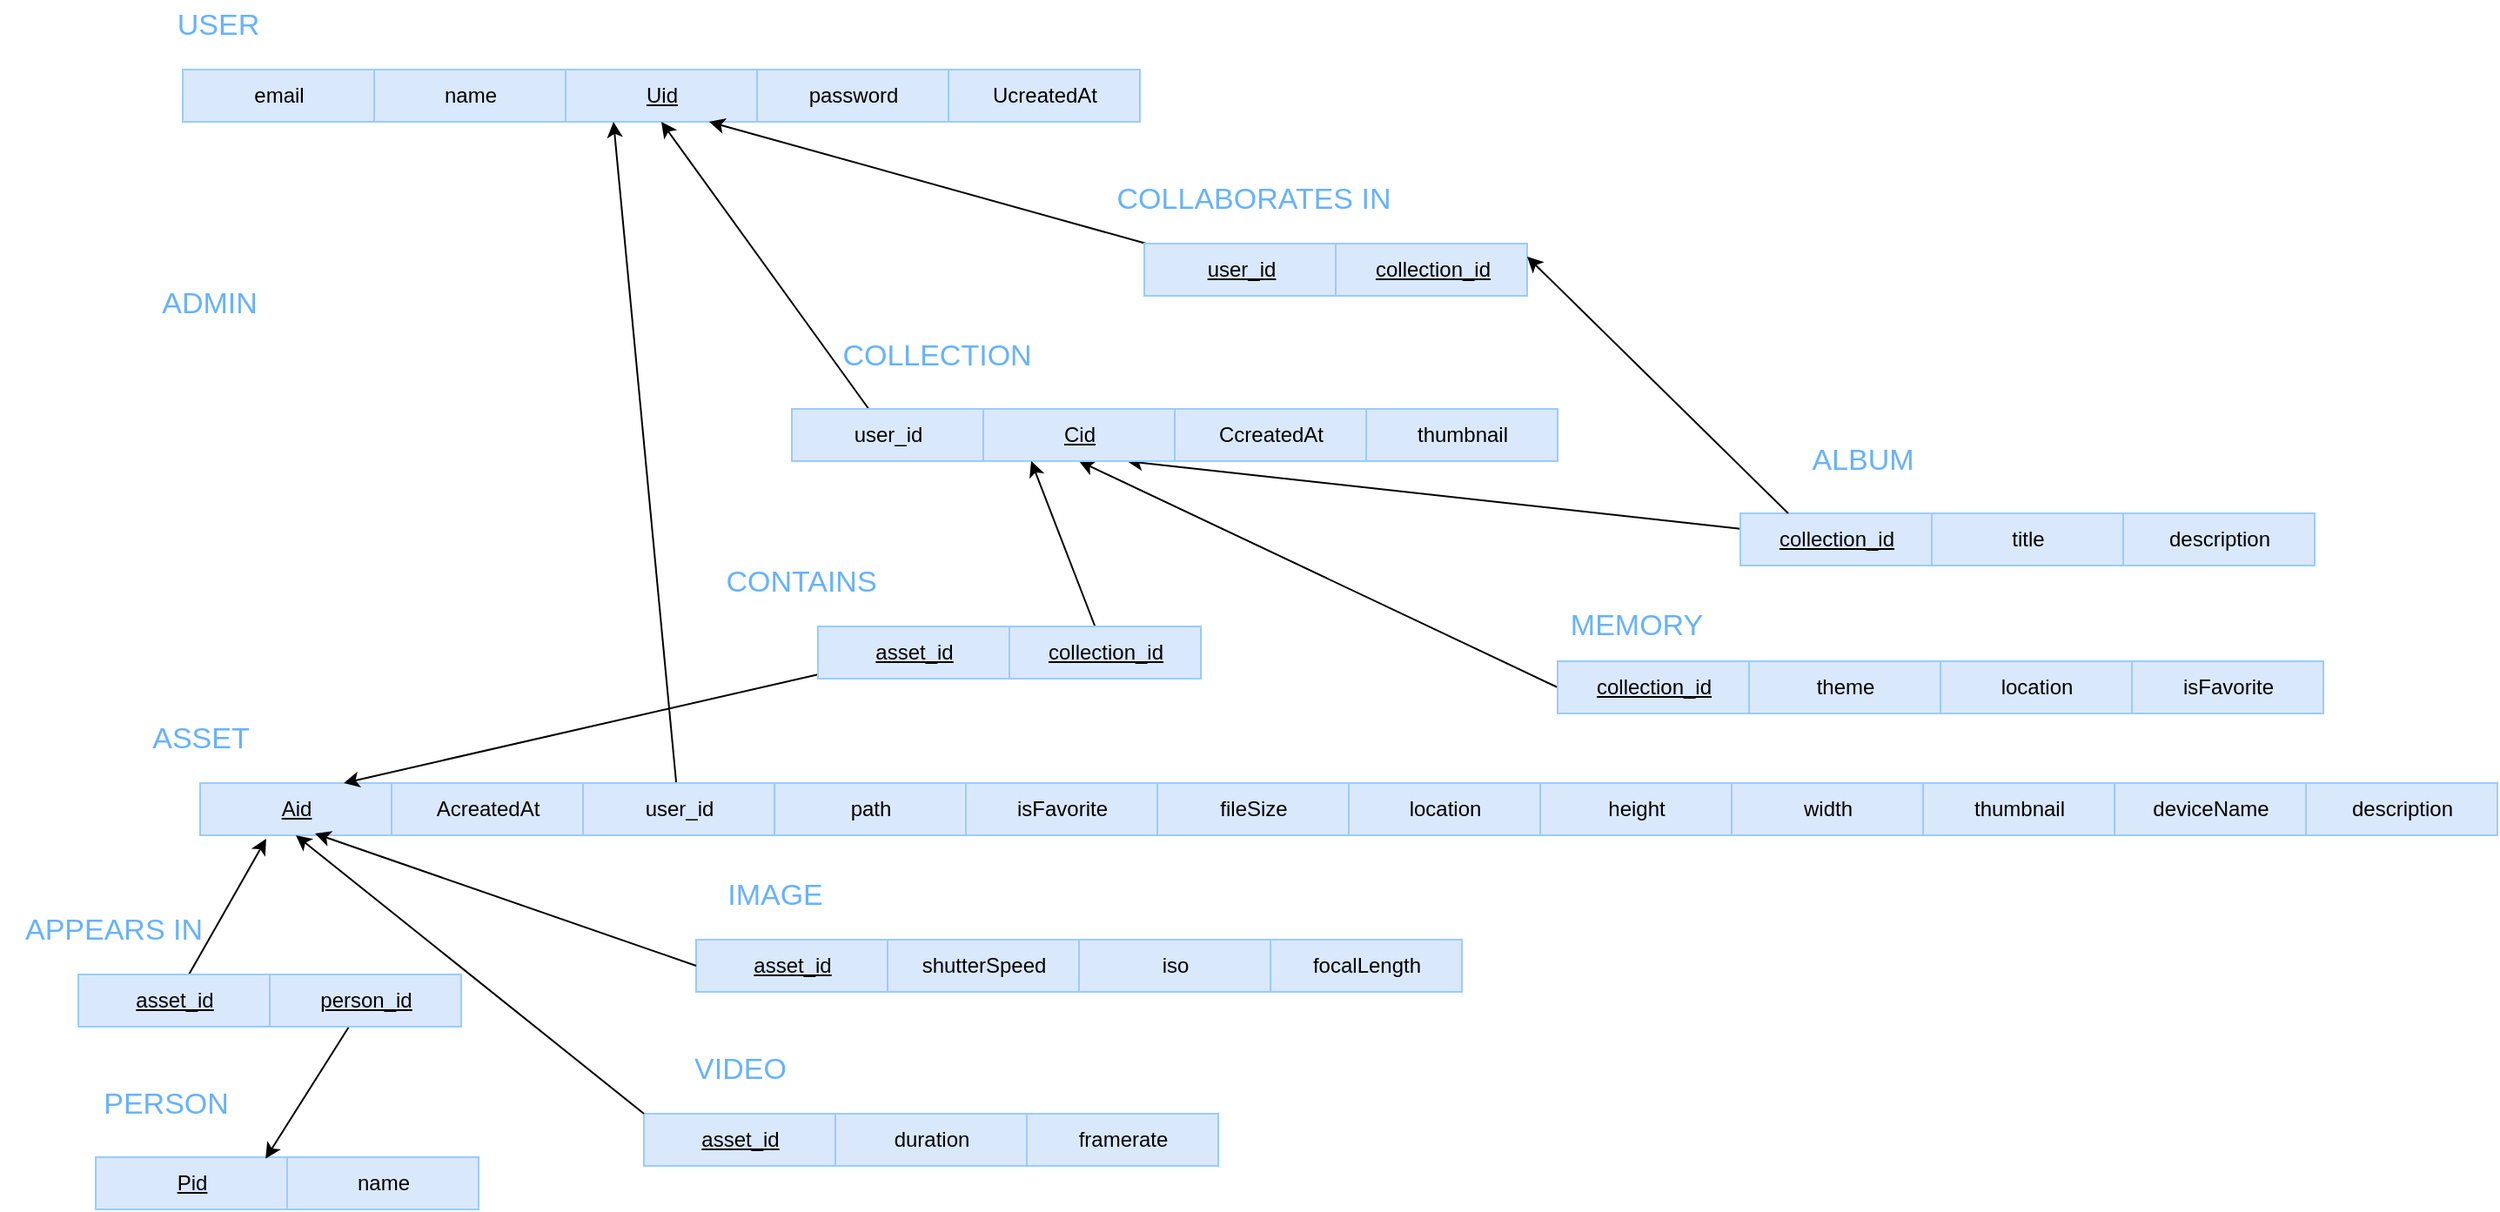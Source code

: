 <mxfile version="20.6.0" type="github">
  <diagram id="EGdQe4IVX6hvLVY6ShuS" name="Page-1">
    <mxGraphModel dx="1483" dy="995" grid="1" gridSize="10" guides="1" tooltips="1" connect="1" arrows="1" fold="1" page="1" pageScale="1" pageWidth="850" pageHeight="1100" math="0" shadow="0">
      <root>
        <mxCell id="0" />
        <mxCell id="1" parent="0" />
        <mxCell id="Ynn6aGl1uzIndGhe-_aT-1" value="&lt;u&gt;Aid&lt;/u&gt;" style="html=1;fillColor=#dae8fc;strokeColor=#99CCFF;" parent="1" vertex="1">
          <mxGeometry x="265" y="640" width="110" height="30" as="geometry" />
        </mxCell>
        <mxCell id="Ynn6aGl1uzIndGhe-_aT-3" value="AcreatedAt" style="html=1;fillColor=#dae8fc;strokeColor=#99CCFF;" parent="1" vertex="1">
          <mxGeometry x="375" y="640" width="110" height="30" as="geometry" />
        </mxCell>
        <mxCell id="Ynn6aGl1uzIndGhe-_aT-4" value="path" style="html=1;fillColor=#dae8fc;strokeColor=#99CCFF;" parent="1" vertex="1">
          <mxGeometry x="595" y="640" width="110" height="30" as="geometry" />
        </mxCell>
        <mxCell id="Ynn6aGl1uzIndGhe-_aT-5" value="isFavorite" style="html=1;fillColor=#dae8fc;strokeColor=#99CCFF;" parent="1" vertex="1">
          <mxGeometry x="705" y="640" width="110" height="30" as="geometry" />
        </mxCell>
        <mxCell id="Ynn6aGl1uzIndGhe-_aT-6" value="duration" style="html=1;fillColor=#dae8fc;strokeColor=#99CCFF;" parent="1" vertex="1">
          <mxGeometry x="630" y="830" width="110" height="30" as="geometry" />
        </mxCell>
        <mxCell id="Ynn6aGl1uzIndGhe-_aT-7" value="fileSize" style="html=1;fillColor=#dae8fc;strokeColor=#99CCFF;" parent="1" vertex="1">
          <mxGeometry x="815" y="640" width="110" height="30" as="geometry" />
        </mxCell>
        <mxCell id="Ynn6aGl1uzIndGhe-_aT-8" value="height" style="html=1;fillColor=#dae8fc;strokeColor=#99CCFF;" parent="1" vertex="1">
          <mxGeometry x="1035" y="640" width="110" height="30" as="geometry" />
        </mxCell>
        <mxCell id="Ynn6aGl1uzIndGhe-_aT-9" value="location" style="html=1;fillColor=#dae8fc;strokeColor=#99CCFF;" parent="1" vertex="1">
          <mxGeometry x="925" y="640" width="110" height="30" as="geometry" />
        </mxCell>
        <mxCell id="Ynn6aGl1uzIndGhe-_aT-11" value="&lt;font color=&quot;#66b2ff&quot; style=&quot;font-size: 17px;&quot;&gt;ASSET&lt;/font&gt;" style="text;html=1;align=center;verticalAlign=middle;resizable=0;points=[];autosize=1;strokeColor=none;fillColor=none;" parent="1" vertex="1">
          <mxGeometry x="225" y="600" width="80" height="30" as="geometry" />
        </mxCell>
        <mxCell id="Ynn6aGl1uzIndGhe-_aT-12" value="width&lt;span style=&quot;color: rgba(0, 0, 0, 0); font-family: monospace; font-size: 0px; text-align: start;&quot;&gt;%3CmxGraphModel%3E%3Croot%3E%3CmxCell%20id%3D%220%22%2F%3E%3CmxCell%20id%3D%221%22%20parent%3D%220%22%2F%3E%3CmxCell%20id%3D%222%22%20value%3D%22height%22%20style%3D%22html%3D1%3B%22%20vertex%3D%221%22%20parent%3D%221%22%3E%3CmxGeometry%20x%3D%22930%22%20y%3D%22470%22%20width%3D%22110%22%20height%3D%2230%22%20as%3D%22geometry%22%2F%3E%3C%2FmxCell%3E%3C%2Froot%3E%3C%2FmxGraphModel%3E&lt;/span&gt;" style="html=1;fillColor=#dae8fc;strokeColor=#99CCFF;" parent="1" vertex="1">
          <mxGeometry x="1145" y="640" width="110" height="30" as="geometry" />
        </mxCell>
        <mxCell id="Ynn6aGl1uzIndGhe-_aT-15" value="&lt;u&gt;Uid&lt;/u&gt;" style="html=1;fillColor=#dae8fc;strokeColor=#99CCFF;" parent="1" vertex="1">
          <mxGeometry x="475" y="230" width="110" height="30" as="geometry" />
        </mxCell>
        <mxCell id="Ynn6aGl1uzIndGhe-_aT-27" value="USER" style="text;html=1;align=center;verticalAlign=middle;resizable=0;points=[];autosize=1;strokeColor=none;fillColor=none;fontSize=17;fontColor=#66B2FF;" parent="1" vertex="1">
          <mxGeometry x="240" y="190" width="70" height="30" as="geometry" />
        </mxCell>
        <mxCell id="Ynn6aGl1uzIndGhe-_aT-29" value="name" style="html=1;fillColor=#dae8fc;strokeColor=#99CCFF;" parent="1" vertex="1">
          <mxGeometry x="365" y="230" width="110" height="30" as="geometry" />
        </mxCell>
        <mxCell id="Ynn6aGl1uzIndGhe-_aT-30" value="email" style="html=1;fillColor=#dae8fc;strokeColor=#99CCFF;" parent="1" vertex="1">
          <mxGeometry x="255" y="230" width="110" height="30" as="geometry" />
        </mxCell>
        <mxCell id="Ynn6aGl1uzIndGhe-_aT-31" value="password" style="html=1;fillColor=#dae8fc;strokeColor=#99CCFF;" parent="1" vertex="1">
          <mxGeometry x="585" y="230" width="110" height="30" as="geometry" />
        </mxCell>
        <mxCell id="Ynn6aGl1uzIndGhe-_aT-32" value="UcreatedAt" style="html=1;fillColor=#dae8fc;strokeColor=#99CCFF;" parent="1" vertex="1">
          <mxGeometry x="695" y="230" width="110" height="30" as="geometry" />
        </mxCell>
        <mxCell id="UKtDR643yK7SGsi0M_RO-41" style="edgeStyle=none;rounded=0;orthogonalLoop=1;jettySize=auto;html=1;exitX=0;exitY=0.5;exitDx=0;exitDy=0;entryX=0.5;entryY=1;entryDx=0;entryDy=0;endArrow=classic;endFill=1;" parent="1" source="Ynn6aGl1uzIndGhe-_aT-33" target="UKtDR643yK7SGsi0M_RO-11" edge="1">
          <mxGeometry relative="1" as="geometry" />
        </mxCell>
        <mxCell id="Ynn6aGl1uzIndGhe-_aT-33" value="&lt;u&gt;collection_id&lt;/u&gt;" style="html=1;fillColor=#dae8fc;strokeColor=#99CCFF;" parent="1" vertex="1">
          <mxGeometry x="1045" y="570" width="110" height="30" as="geometry" />
        </mxCell>
        <mxCell id="Ynn6aGl1uzIndGhe-_aT-36" value="MEMORY" style="text;html=1;align=center;verticalAlign=middle;resizable=0;points=[];autosize=1;strokeColor=none;fillColor=none;fontSize=17;fontColor=#66B2FF;" parent="1" vertex="1">
          <mxGeometry x="1040" y="535" width="100" height="30" as="geometry" />
        </mxCell>
        <mxCell id="Ynn6aGl1uzIndGhe-_aT-37" value="ALBUM" style="text;html=1;align=center;verticalAlign=middle;resizable=0;points=[];autosize=1;strokeColor=none;fillColor=none;fontSize=17;fontColor=#66B2FF;" parent="1" vertex="1">
          <mxGeometry x="1180" y="440" width="80" height="30" as="geometry" />
        </mxCell>
        <mxCell id="Ynn6aGl1uzIndGhe-_aT-54" value="iso" style="html=1;fillColor=#dae8fc;strokeColor=#99CCFF;" parent="1" vertex="1">
          <mxGeometry x="770" y="730" width="110" height="30" as="geometry" />
        </mxCell>
        <mxCell id="Ynn6aGl1uzIndGhe-_aT-55" value="shutterSpeed" style="html=1;fillColor=#dae8fc;strokeColor=#99CCFF;" parent="1" vertex="1">
          <mxGeometry x="660" y="730" width="110" height="30" as="geometry" />
        </mxCell>
        <mxCell id="Ynn6aGl1uzIndGhe-_aT-56" value="focalLength" style="html=1;fillColor=#dae8fc;strokeColor=#99CCFF;" parent="1" vertex="1">
          <mxGeometry x="880" y="730" width="110" height="30" as="geometry" />
        </mxCell>
        <mxCell id="Ynn6aGl1uzIndGhe-_aT-57" value="framerate" style="html=1;fillColor=#dae8fc;strokeColor=#99CCFF;" parent="1" vertex="1">
          <mxGeometry x="740" y="830" width="110" height="30" as="geometry" />
        </mxCell>
        <mxCell id="Z-hFkWJe5EAlLttmxZrw-9" value="theme" style="html=1;fillColor=#dae8fc;strokeColor=#99CCFF;" parent="1" vertex="1">
          <mxGeometry x="1155" y="570" width="110" height="30" as="geometry" />
        </mxCell>
        <mxCell id="Z-hFkWJe5EAlLttmxZrw-11" value="&lt;u&gt;Pid&lt;/u&gt;" style="html=1;fillColor=#dae8fc;strokeColor=#99CCFF;" parent="1" vertex="1">
          <mxGeometry x="205" y="855" width="110" height="30" as="geometry" />
        </mxCell>
        <mxCell id="Z-hFkWJe5EAlLttmxZrw-12" value="name" style="html=1;fillColor=#dae8fc;strokeColor=#99CCFF;" parent="1" vertex="1">
          <mxGeometry x="315" y="855" width="110" height="30" as="geometry" />
        </mxCell>
        <mxCell id="Z-hFkWJe5EAlLttmxZrw-14" value="PERSON" style="text;html=1;align=center;verticalAlign=middle;resizable=0;points=[];autosize=1;strokeColor=none;fillColor=none;fontSize=17;fontColor=#66B2FF;" parent="1" vertex="1">
          <mxGeometry x="195" y="810" width="100" height="30" as="geometry" />
        </mxCell>
        <mxCell id="UKtDR643yK7SGsi0M_RO-42" style="edgeStyle=none;rounded=0;orthogonalLoop=1;jettySize=auto;html=1;entryX=0.75;entryY=1;entryDx=0;entryDy=0;endArrow=classic;endFill=1;" parent="1" source="UKtDR643yK7SGsi0M_RO-2" target="UKtDR643yK7SGsi0M_RO-11" edge="1">
          <mxGeometry relative="1" as="geometry" />
        </mxCell>
        <mxCell id="UKtDR643yK7SGsi0M_RO-2" value="&lt;u&gt;collection_id&lt;/u&gt;" style="html=1;fillColor=#dae8fc;strokeColor=#99CCFF;" parent="1" vertex="1">
          <mxGeometry x="1150" y="485" width="110" height="30" as="geometry" />
        </mxCell>
        <mxCell id="UKtDR643yK7SGsi0M_RO-4" value="title" style="html=1;fillColor=#dae8fc;strokeColor=#99CCFF;" parent="1" vertex="1">
          <mxGeometry x="1260" y="485" width="110" height="30" as="geometry" />
        </mxCell>
        <mxCell id="UKtDR643yK7SGsi0M_RO-10" value="COLLECTION" style="text;html=1;align=center;verticalAlign=middle;resizable=0;points=[];autosize=1;strokeColor=none;fillColor=none;fontSize=17;fontColor=#66B2FF;" parent="1" vertex="1">
          <mxGeometry x="622.5" y="380" width="130" height="30" as="geometry" />
        </mxCell>
        <mxCell id="UKtDR643yK7SGsi0M_RO-11" value="&lt;u&gt;Cid&lt;/u&gt;" style="html=1;fillColor=#dae8fc;strokeColor=#99CCFF;" parent="1" vertex="1">
          <mxGeometry x="715" y="425" width="110" height="30" as="geometry" />
        </mxCell>
        <mxCell id="UKtDR643yK7SGsi0M_RO-13" value="CcreatedAt" style="html=1;fillColor=#dae8fc;strokeColor=#99CCFF;" parent="1" vertex="1">
          <mxGeometry x="825" y="425" width="110" height="30" as="geometry" />
        </mxCell>
        <mxCell id="UKtDR643yK7SGsi0M_RO-25" style="edgeStyle=none;rounded=0;orthogonalLoop=1;jettySize=auto;html=1;entryX=0.887;entryY=0.029;entryDx=0;entryDy=0;entryPerimeter=0;endArrow=classic;endFill=1;" parent="1" source="UKtDR643yK7SGsi0M_RO-14" target="Z-hFkWJe5EAlLttmxZrw-11" edge="1">
          <mxGeometry relative="1" as="geometry" />
        </mxCell>
        <mxCell id="UKtDR643yK7SGsi0M_RO-14" value="&lt;u&gt;person_id&lt;/u&gt;" style="html=1;fillColor=#dae8fc;strokeColor=#99CCFF;" parent="1" vertex="1">
          <mxGeometry x="305" y="750" width="110" height="30" as="geometry" />
        </mxCell>
        <mxCell id="UKtDR643yK7SGsi0M_RO-15" value="APPEARS IN" style="text;html=1;align=center;verticalAlign=middle;resizable=0;points=[];autosize=1;strokeColor=none;fillColor=none;fontSize=17;fontColor=#66B2FF;" parent="1" vertex="1">
          <mxGeometry x="150" y="710" width="130" height="30" as="geometry" />
        </mxCell>
        <mxCell id="UKtDR643yK7SGsi0M_RO-26" style="edgeStyle=none;rounded=0;orthogonalLoop=1;jettySize=auto;html=1;endArrow=classic;endFill=1;entryX=0.345;entryY=1.067;entryDx=0;entryDy=0;entryPerimeter=0;" parent="1" source="UKtDR643yK7SGsi0M_RO-16" target="Ynn6aGl1uzIndGhe-_aT-1" edge="1">
          <mxGeometry relative="1" as="geometry">
            <mxPoint x="350" y="680" as="targetPoint" />
          </mxGeometry>
        </mxCell>
        <mxCell id="UKtDR643yK7SGsi0M_RO-16" value="&lt;u&gt;asset_id&lt;/u&gt;" style="html=1;fillColor=#dae8fc;strokeColor=#99CCFF;" parent="1" vertex="1">
          <mxGeometry x="195" y="750" width="110" height="30" as="geometry" />
        </mxCell>
        <mxCell id="UKtDR643yK7SGsi0M_RO-38" style="edgeStyle=none;rounded=0;orthogonalLoop=1;jettySize=auto;html=1;entryX=0.75;entryY=1;entryDx=0;entryDy=0;endArrow=classic;endFill=1;" parent="1" source="UKtDR643yK7SGsi0M_RO-17" target="Ynn6aGl1uzIndGhe-_aT-15" edge="1">
          <mxGeometry relative="1" as="geometry" />
        </mxCell>
        <mxCell id="UKtDR643yK7SGsi0M_RO-17" value="&lt;u&gt;user_id&lt;/u&gt;" style="html=1;fillColor=#dae8fc;strokeColor=#99CCFF;" parent="1" vertex="1">
          <mxGeometry x="807.5" y="330" width="110" height="30" as="geometry" />
        </mxCell>
        <mxCell id="UKtDR643yK7SGsi0M_RO-18" value="COLLABORATES IN" style="text;html=1;align=center;verticalAlign=middle;resizable=0;points=[];autosize=1;strokeColor=none;fillColor=none;fontSize=17;fontColor=#66B2FF;" parent="1" vertex="1">
          <mxGeometry x="780" y="290" width="180" height="30" as="geometry" />
        </mxCell>
        <mxCell id="UKtDR643yK7SGsi0M_RO-19" value="&lt;u&gt;collection_id&lt;/u&gt;" style="html=1;fillColor=#dae8fc;strokeColor=#99CCFF;" parent="1" vertex="1">
          <mxGeometry x="917.5" y="330" width="110" height="30" as="geometry" />
        </mxCell>
        <mxCell id="UKtDR643yK7SGsi0M_RO-28" style="edgeStyle=none;rounded=0;orthogonalLoop=1;jettySize=auto;html=1;entryX=0.25;entryY=1;entryDx=0;entryDy=0;endArrow=classic;endFill=1;" parent="1" source="UKtDR643yK7SGsi0M_RO-27" target="Ynn6aGl1uzIndGhe-_aT-15" edge="1">
          <mxGeometry relative="1" as="geometry" />
        </mxCell>
        <mxCell id="UKtDR643yK7SGsi0M_RO-27" value="user_id" style="html=1;fillColor=#dae8fc;strokeColor=#99CCFF;" parent="1" vertex="1">
          <mxGeometry x="485" y="640" width="110" height="30" as="geometry" />
        </mxCell>
        <mxCell id="UKtDR643yK7SGsi0M_RO-29" value="CONTAINS" style="text;html=1;align=center;verticalAlign=middle;resizable=0;points=[];autosize=1;strokeColor=none;fillColor=none;fontSize=17;fontColor=#66B2FF;" parent="1" vertex="1">
          <mxGeometry x="555" y="510" width="110" height="30" as="geometry" />
        </mxCell>
        <mxCell id="UKtDR643yK7SGsi0M_RO-32" style="edgeStyle=none;rounded=0;orthogonalLoop=1;jettySize=auto;html=1;entryX=0.75;entryY=0;entryDx=0;entryDy=0;endArrow=classic;endFill=1;" parent="1" source="UKtDR643yK7SGsi0M_RO-30" target="Ynn6aGl1uzIndGhe-_aT-1" edge="1">
          <mxGeometry relative="1" as="geometry" />
        </mxCell>
        <mxCell id="UKtDR643yK7SGsi0M_RO-30" value="&lt;u&gt;asset_id&lt;/u&gt;" style="html=1;fillColor=#dae8fc;strokeColor=#99CCFF;" parent="1" vertex="1">
          <mxGeometry x="620" y="550" width="110" height="30" as="geometry" />
        </mxCell>
        <mxCell id="UKtDR643yK7SGsi0M_RO-33" style="edgeStyle=none;rounded=0;orthogonalLoop=1;jettySize=auto;html=1;entryX=0.25;entryY=1;entryDx=0;entryDy=0;endArrow=classic;endFill=1;" parent="1" source="UKtDR643yK7SGsi0M_RO-31" target="UKtDR643yK7SGsi0M_RO-11" edge="1">
          <mxGeometry relative="1" as="geometry" />
        </mxCell>
        <mxCell id="UKtDR643yK7SGsi0M_RO-31" value="&lt;u&gt;collection_id&lt;/u&gt;" style="html=1;fillColor=#dae8fc;strokeColor=#99CCFF;" parent="1" vertex="1">
          <mxGeometry x="730" y="550" width="110" height="30" as="geometry" />
        </mxCell>
        <mxCell id="UKtDR643yK7SGsi0M_RO-37" style="edgeStyle=none;rounded=0;orthogonalLoop=1;jettySize=auto;html=1;entryX=0.5;entryY=1;entryDx=0;entryDy=0;endArrow=classic;endFill=1;" parent="1" source="UKtDR643yK7SGsi0M_RO-35" target="Ynn6aGl1uzIndGhe-_aT-15" edge="1">
          <mxGeometry relative="1" as="geometry" />
        </mxCell>
        <mxCell id="UKtDR643yK7SGsi0M_RO-35" value="user_id" style="html=1;fillColor=#dae8fc;strokeColor=#99CCFF;" parent="1" vertex="1">
          <mxGeometry x="605" y="425" width="110" height="30" as="geometry" />
        </mxCell>
        <mxCell id="uPU5jIsqsCwuKhPni7mf-1" value="IMAGE" style="text;html=1;align=center;verticalAlign=middle;resizable=0;points=[];autosize=1;strokeColor=none;fillColor=none;fontSize=17;fontColor=#66B2FF;" vertex="1" parent="1">
          <mxGeometry x="555" y="690" width="80" height="30" as="geometry" />
        </mxCell>
        <mxCell id="uPU5jIsqsCwuKhPni7mf-2" value="VIDEO" style="text;html=1;align=center;verticalAlign=middle;resizable=0;points=[];autosize=1;strokeColor=none;fillColor=none;fontSize=17;fontColor=#66B2FF;" vertex="1" parent="1">
          <mxGeometry x="535" y="790" width="80" height="30" as="geometry" />
        </mxCell>
        <mxCell id="uPU5jIsqsCwuKhPni7mf-5" value="&lt;font color=&quot;#66b2ff&quot; style=&quot;font-size: 17px;&quot;&gt;ADMIN&lt;/font&gt;" style="text;html=1;align=center;verticalAlign=middle;resizable=0;points=[];autosize=1;strokeColor=none;fillColor=none;" vertex="1" parent="1">
          <mxGeometry x="230" y="350" width="80" height="30" as="geometry" />
        </mxCell>
        <mxCell id="uPU5jIsqsCwuKhPni7mf-8" value="thumbnail" style="html=1;fillColor=#dae8fc;strokeColor=#99CCFF;" vertex="1" parent="1">
          <mxGeometry x="1255" y="640" width="110" height="30" as="geometry" />
        </mxCell>
        <mxCell id="uPU5jIsqsCwuKhPni7mf-9" value="deviceName" style="html=1;fillColor=#dae8fc;strokeColor=#99CCFF;" vertex="1" parent="1">
          <mxGeometry x="1365" y="640" width="110" height="30" as="geometry" />
        </mxCell>
        <mxCell id="uPU5jIsqsCwuKhPni7mf-10" value="description" style="html=1;fillColor=#dae8fc;strokeColor=#99CCFF;" vertex="1" parent="1">
          <mxGeometry x="1475" y="640" width="110" height="30" as="geometry" />
        </mxCell>
        <mxCell id="uPU5jIsqsCwuKhPni7mf-11" value="thumbnail" style="html=1;fillColor=#dae8fc;strokeColor=#99CCFF;" vertex="1" parent="1">
          <mxGeometry x="935" y="425" width="110" height="30" as="geometry" />
        </mxCell>
        <mxCell id="uPU5jIsqsCwuKhPni7mf-12" value="location" style="html=1;fillColor=#dae8fc;strokeColor=#99CCFF;" vertex="1" parent="1">
          <mxGeometry x="1265" y="570" width="110" height="30" as="geometry" />
        </mxCell>
        <mxCell id="uPU5jIsqsCwuKhPni7mf-13" value="isFavorite" style="html=1;fillColor=#dae8fc;strokeColor=#99CCFF;" vertex="1" parent="1">
          <mxGeometry x="1375" y="570" width="110" height="30" as="geometry" />
        </mxCell>
        <mxCell id="uPU5jIsqsCwuKhPni7mf-14" value="description" style="html=1;fillColor=#dae8fc;strokeColor=#99CCFF;" vertex="1" parent="1">
          <mxGeometry x="1370" y="485" width="110" height="30" as="geometry" />
        </mxCell>
        <mxCell id="uPU5jIsqsCwuKhPni7mf-15" value="&lt;u&gt;asset_id&lt;/u&gt;" style="html=1;fillColor=#dae8fc;strokeColor=#99CCFF;" vertex="1" parent="1">
          <mxGeometry x="520" y="830" width="110" height="30" as="geometry" />
        </mxCell>
        <mxCell id="uPU5jIsqsCwuKhPni7mf-16" value="&lt;u&gt;asset_id&lt;/u&gt;" style="html=1;fillColor=#dae8fc;strokeColor=#99CCFF;" vertex="1" parent="1">
          <mxGeometry x="550" y="730" width="110" height="30" as="geometry" />
        </mxCell>
        <mxCell id="uPU5jIsqsCwuKhPni7mf-19" value="" style="endArrow=classic;html=1;rounded=0;exitX=0;exitY=0.5;exitDx=0;exitDy=0;entryX=0.6;entryY=0.967;entryDx=0;entryDy=0;entryPerimeter=0;" edge="1" parent="1" source="uPU5jIsqsCwuKhPni7mf-16" target="Ynn6aGl1uzIndGhe-_aT-1">
          <mxGeometry width="50" height="50" relative="1" as="geometry">
            <mxPoint x="510" y="800" as="sourcePoint" />
            <mxPoint x="560" y="750" as="targetPoint" />
          </mxGeometry>
        </mxCell>
        <mxCell id="uPU5jIsqsCwuKhPni7mf-20" value="" style="endArrow=classic;html=1;rounded=0;exitX=0;exitY=0;exitDx=0;exitDy=0;entryX=0.5;entryY=1;entryDx=0;entryDy=0;" edge="1" parent="1" source="uPU5jIsqsCwuKhPni7mf-15" target="Ynn6aGl1uzIndGhe-_aT-1">
          <mxGeometry width="50" height="50" relative="1" as="geometry">
            <mxPoint x="510" y="800" as="sourcePoint" />
            <mxPoint x="560" y="750" as="targetPoint" />
          </mxGeometry>
        </mxCell>
        <mxCell id="uPU5jIsqsCwuKhPni7mf-21" value="" style="endArrow=classic;html=1;rounded=0;exitX=0.25;exitY=0;exitDx=0;exitDy=0;entryX=1;entryY=0.25;entryDx=0;entryDy=0;" edge="1" parent="1" source="UKtDR643yK7SGsi0M_RO-2" target="UKtDR643yK7SGsi0M_RO-19">
          <mxGeometry width="50" height="50" relative="1" as="geometry">
            <mxPoint x="980" y="590" as="sourcePoint" />
            <mxPoint x="1030" y="540" as="targetPoint" />
          </mxGeometry>
        </mxCell>
      </root>
    </mxGraphModel>
  </diagram>
</mxfile>
